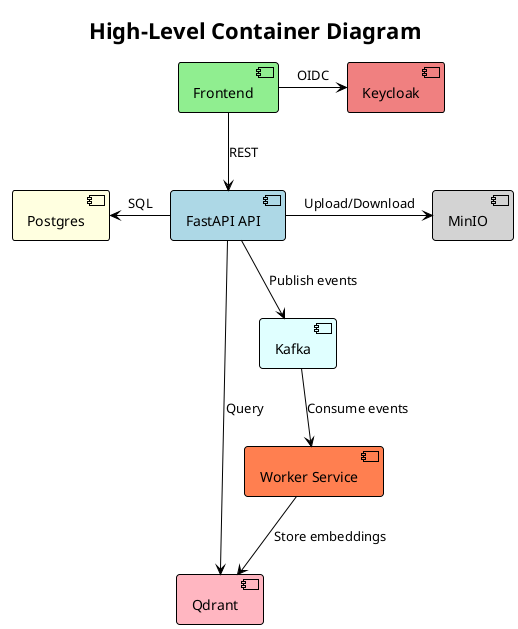 @startuml "High-Level Container Diagram"
title High-Level Container Diagram
!theme plain

[Frontend] #LightGreen
[FastAPI API] #LightBlue
[Keycloak] #LightCoral
[Postgres] #LightYellow
[MinIO] #LightGray
[Qdrant] #LightPink
[Kafka] #LightCyan
[Worker Service] #Coral

[Frontend] -r-> [Keycloak] : OIDC
[Frontend] -d-> [FastAPI API] : REST
[FastAPI API] -l-> [Postgres] : SQL
[FastAPI API] -r-> [MinIO] : Upload/Download
[FastAPI API] -d-> [Kafka] : Publish events
[Kafka] --> [Worker Service] : Consume events
[Worker Service] --> [Qdrant] : Store embeddings
[FastAPI API] --> [Qdrant] : Query

@enduml